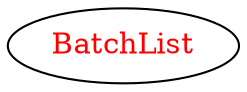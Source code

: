 digraph dependencyGraph {
 concentrate=true;
 ranksep="2.0";
 rankdir="LR"; 
 splines="ortho";
"BatchList" [fontcolor="red"];
}